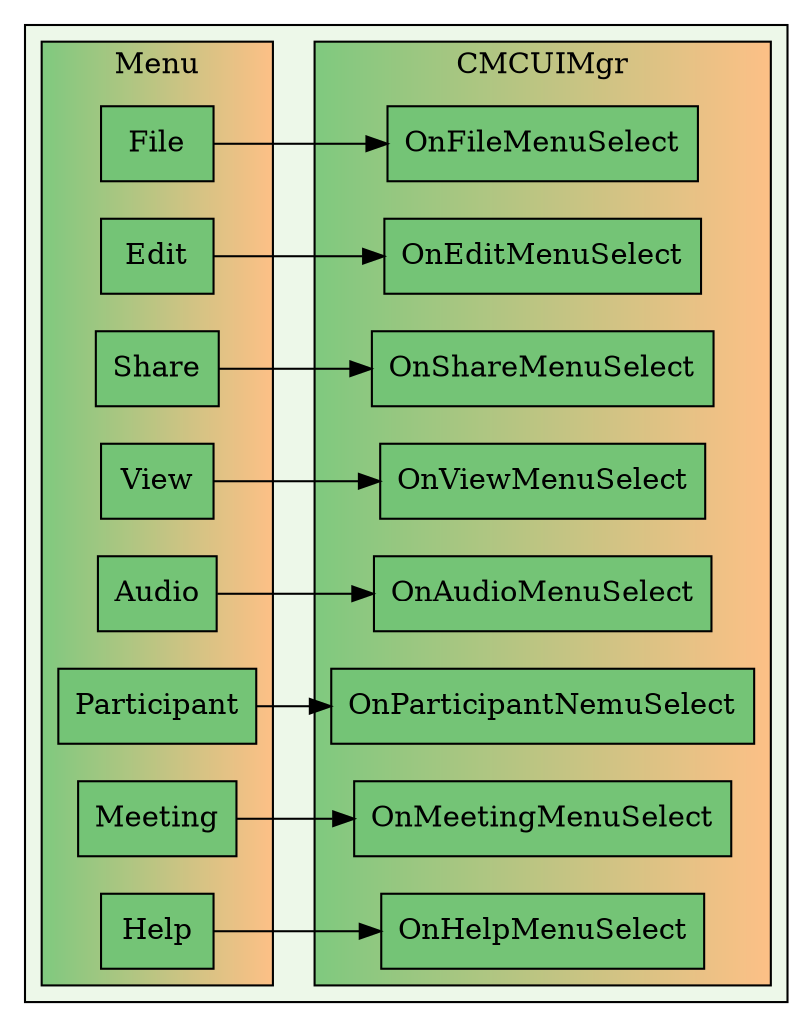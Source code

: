 
digraph Menu {
rankdir=LR;
subgraph clusterUI {

style="striped"
bgcolor="#edf8e9"


subgraph clusterMenu {
label="Menu"
style="filled"
fillcolor="/accent3/1:/accent3/3"


"File" [ shape="box" , style=filled, fillcolor="#74c476" ] ;
"Edit" [ shape="box" , style=filled, fillcolor="#74c476" ] ;
"Share" [ shape="box" , style=filled, fillcolor="#74c476" ] ;
"View" [ shape="box" , style=filled, fillcolor="#74c476" ] ;
"Audio" [ shape="box" , style=filled, fillcolor="#74c476" ] ;
"Participant" [ shape="box" , style=filled, fillcolor="#74c476" ] ;
"Meeting" [ shape="box" , style=filled, fillcolor="#74c476" ] ;
"Help" [ shape="box" , style=filled, fillcolor="#74c476" ] ;
}

subgraph clusterCMCUIMgr {
label="CMCUIMgr"
style="filled"
fillcolor="/accent3/1:/accent3/3"


"OnFileMenuSelect" [ shape="box" , style=filled, fillcolor="#74c476" ] ;
"OnEditMenuSelect" [ shape="box" , style=filled, fillcolor="#74c476" ] ;
"OnShareMenuSelect" [ shape="box" , style=filled, fillcolor="#74c476" ] ;
"OnViewMenuSelect" [ shape="box" , style=filled, fillcolor="#74c476" ] ;
"OnAudioMenuSelect" [ shape="box" , style=filled, fillcolor="#74c476" ] ;
"OnParticipantNemuSelect" [ shape="box" , style=filled, fillcolor="#74c476" ] ;
"OnMeetingMenuSelect" [ shape="box" , style=filled, fillcolor="#74c476" ] ;
"OnHelpMenuSelect" [ shape="box" , style=filled, fillcolor="#74c476" ] ;
}


"File" -> "OnFileMenuSelect" ;
"Edit" -> "OnEditMenuSelect" ;
"Share" -> "OnShareMenuSelect" ;
"View" -> "OnViewMenuSelect" ;
"Audio" -> "OnAudioMenuSelect" ;
"Participant" -> "OnParticipantNemuSelect" ;
"Meeting" -> "OnMeetingMenuSelect" ;
"Help" -> "OnHelpMenuSelect" ;
}
}